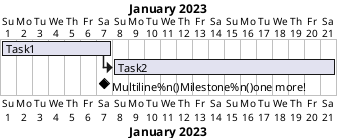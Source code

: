 {
  "sha1": "d8qxxs0cs497yhxdlrzddmt2zvhnzsp",
  "insertion": {
    "when": "2024-06-01T09:03:02.679Z",
    "url": "https://forum.plantuml.net/17732/gantt-milestone-with-multiline-text-placement",
    "user": "plantuml@gmail.com"
  }
}
@startgantt


Project starts 2023-01-01
[Task1] starts 2023-01-01 and lasts 1 week
[Task2] starts after [Task1]'s end and lasts 2 weeks
[Multiline%n()Milestone%n()one more!] happens after [Task1]'s end

@endgantt
